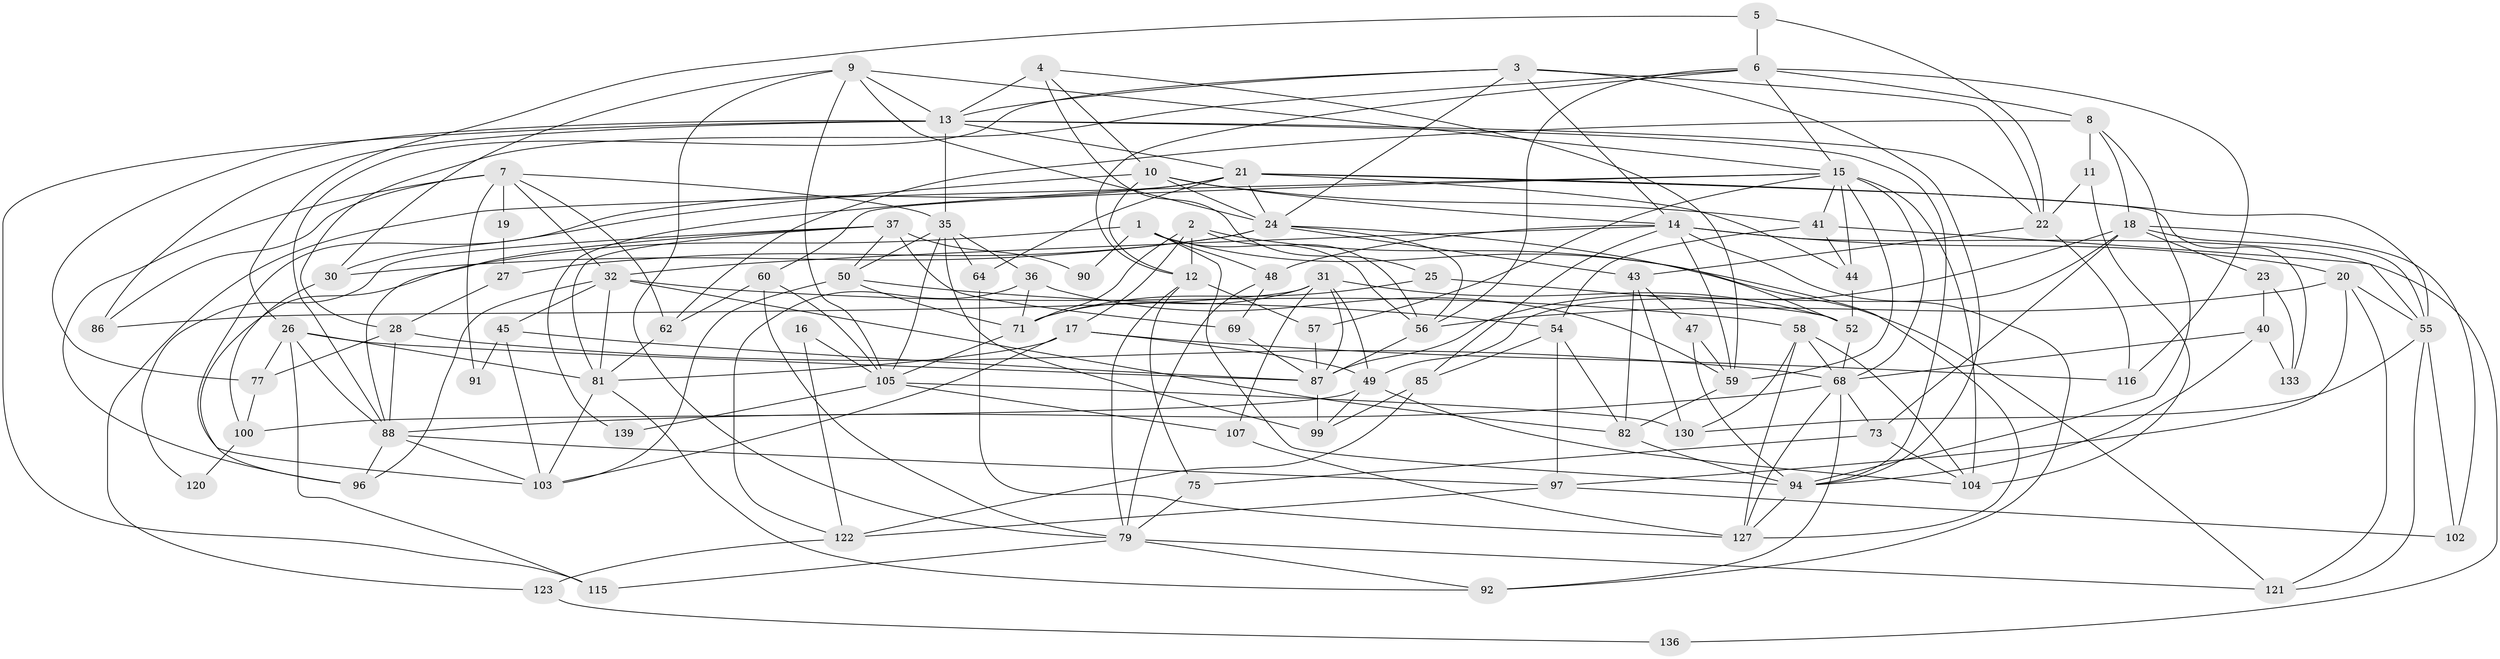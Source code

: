 // Generated by graph-tools (version 1.1) at 2025/24/03/03/25 07:24:02]
// undirected, 90 vertices, 223 edges
graph export_dot {
graph [start="1"]
  node [color=gray90,style=filled];
  1 [super="+119"];
  2 [super="+61"];
  3 [super="+117"];
  4;
  5;
  6 [super="+33"];
  7 [super="+66"];
  8 [super="+95"];
  9 [super="+42"];
  10 [super="+46"];
  11;
  12 [super="+112"];
  13 [super="+67"];
  14 [super="+137"];
  15 [super="+34"];
  16;
  17 [super="+126"];
  18 [super="+29"];
  19;
  20 [super="+38"];
  21 [super="+70"];
  22 [super="+39"];
  23;
  24 [super="+101"];
  25;
  26 [super="+140"];
  27;
  28 [super="+129"];
  30 [super="+80"];
  31 [super="+76"];
  32 [super="+128"];
  35 [super="+63"];
  36 [super="+113"];
  37;
  40;
  41 [super="+93"];
  43 [super="+65"];
  44 [super="+74"];
  45;
  47;
  48 [super="+51"];
  49 [super="+53"];
  50 [super="+135"];
  52 [super="+78"];
  54;
  55 [super="+89"];
  56 [super="+84"];
  57;
  58;
  59;
  60 [super="+108"];
  62;
  64;
  68 [super="+114"];
  69;
  71 [super="+72"];
  73 [super="+138"];
  75;
  77;
  79 [super="+83"];
  81 [super="+98"];
  82;
  85 [super="+110"];
  86;
  87 [super="+118"];
  88 [super="+106"];
  90;
  91;
  92;
  94 [super="+125"];
  96;
  97 [super="+109"];
  99 [super="+111"];
  100;
  102;
  103;
  104 [super="+124"];
  105 [super="+131"];
  107;
  115;
  116;
  120;
  121;
  122;
  123;
  127 [super="+132"];
  130 [super="+134"];
  133;
  136;
  139;
  1 -- 94;
  1 -- 96;
  1 -- 48;
  1 -- 121;
  1 -- 90;
  1 -- 56;
  2 -- 12;
  2 -- 71;
  2 -- 127;
  2 -- 56;
  2 -- 17;
  3 -- 14;
  3 -- 94;
  3 -- 13;
  3 -- 22;
  3 -- 24;
  3 -- 88;
  4 -- 59;
  4 -- 25;
  4 -- 13;
  4 -- 10;
  5 -- 22;
  5 -- 6;
  5 -- 26;
  6 -- 56;
  6 -- 116;
  6 -- 8;
  6 -- 15;
  6 -- 12;
  6 -- 28;
  7 -- 96;
  7 -- 19;
  7 -- 62;
  7 -- 91;
  7 -- 86;
  7 -- 32;
  7 -- 35;
  8 -- 18;
  8 -- 62;
  8 -- 11;
  8 -- 94;
  9 -- 30;
  9 -- 105;
  9 -- 24;
  9 -- 13;
  9 -- 15;
  9 -- 79;
  10 -- 14;
  10 -- 12;
  10 -- 41;
  10 -- 24;
  10 -- 30;
  11 -- 22;
  11 -- 104;
  12 -- 57;
  12 -- 75;
  12 -- 79;
  13 -- 115;
  13 -- 22 [weight=2];
  13 -- 35;
  13 -- 77;
  13 -- 86;
  13 -- 94;
  13 -- 21;
  14 -- 92;
  14 -- 32;
  14 -- 85;
  14 -- 136;
  14 -- 59;
  14 -- 48;
  14 -- 20;
  15 -- 57;
  15 -- 59;
  15 -- 123;
  15 -- 68;
  15 -- 104;
  15 -- 41;
  15 -- 60;
  15 -- 44;
  16 -- 122;
  16 -- 105;
  17 -- 116;
  17 -- 49;
  17 -- 81;
  17 -- 103;
  18 -- 49;
  18 -- 102;
  18 -- 55;
  18 -- 87;
  18 -- 23;
  18 -- 73;
  19 -- 27;
  20 -- 55;
  20 -- 97;
  20 -- 121;
  20 -- 56;
  21 -- 44;
  21 -- 103;
  21 -- 64;
  21 -- 133;
  21 -- 55;
  21 -- 24;
  21 -- 139;
  22 -- 116;
  22 -- 43;
  23 -- 133;
  23 -- 40;
  24 -- 52;
  24 -- 56;
  24 -- 27;
  24 -- 43;
  24 -- 30;
  25 -- 71;
  25 -- 52;
  26 -- 77;
  26 -- 87;
  26 -- 88;
  26 -- 81;
  26 -- 115;
  27 -- 28;
  28 -- 77;
  28 -- 88;
  28 -- 68;
  30 -- 100;
  31 -- 107;
  31 -- 49;
  31 -- 52;
  31 -- 86;
  31 -- 71;
  31 -- 87;
  32 -- 82;
  32 -- 58;
  32 -- 96;
  32 -- 81;
  32 -- 45;
  35 -- 36 [weight=2];
  35 -- 64;
  35 -- 105;
  35 -- 99;
  35 -- 50;
  36 -- 122;
  36 -- 59;
  36 -- 71;
  37 -- 81;
  37 -- 69;
  37 -- 88;
  37 -- 90;
  37 -- 120;
  37 -- 50;
  40 -- 68;
  40 -- 94;
  40 -- 133;
  41 -- 44;
  41 -- 54;
  41 -- 55;
  43 -- 82;
  43 -- 47;
  43 -- 130;
  44 -- 52;
  45 -- 103;
  45 -- 91;
  45 -- 87;
  47 -- 94;
  47 -- 59;
  48 -- 79;
  48 -- 69;
  49 -- 104;
  49 -- 100;
  49 -- 99;
  50 -- 103;
  50 -- 54;
  50 -- 71;
  52 -- 68;
  54 -- 82;
  54 -- 97;
  54 -- 85;
  55 -- 102;
  55 -- 130;
  55 -- 121;
  56 -- 87;
  57 -- 87;
  58 -- 104;
  58 -- 127;
  58 -- 68;
  58 -- 130;
  59 -- 82;
  60 -- 62;
  60 -- 105 [weight=2];
  60 -- 79;
  62 -- 81;
  64 -- 127;
  68 -- 88;
  68 -- 92;
  68 -- 127;
  68 -- 73;
  69 -- 87;
  71 -- 105;
  73 -- 104;
  73 -- 75;
  75 -- 79;
  77 -- 100;
  79 -- 92;
  79 -- 115;
  79 -- 121;
  81 -- 92;
  81 -- 103;
  82 -- 94;
  85 -- 99 [weight=2];
  85 -- 122;
  87 -- 99;
  88 -- 96;
  88 -- 103;
  88 -- 97;
  94 -- 127;
  97 -- 102;
  97 -- 122;
  100 -- 120;
  105 -- 107 [weight=2];
  105 -- 130;
  105 -- 139;
  107 -- 127;
  122 -- 123;
  123 -- 136;
}
